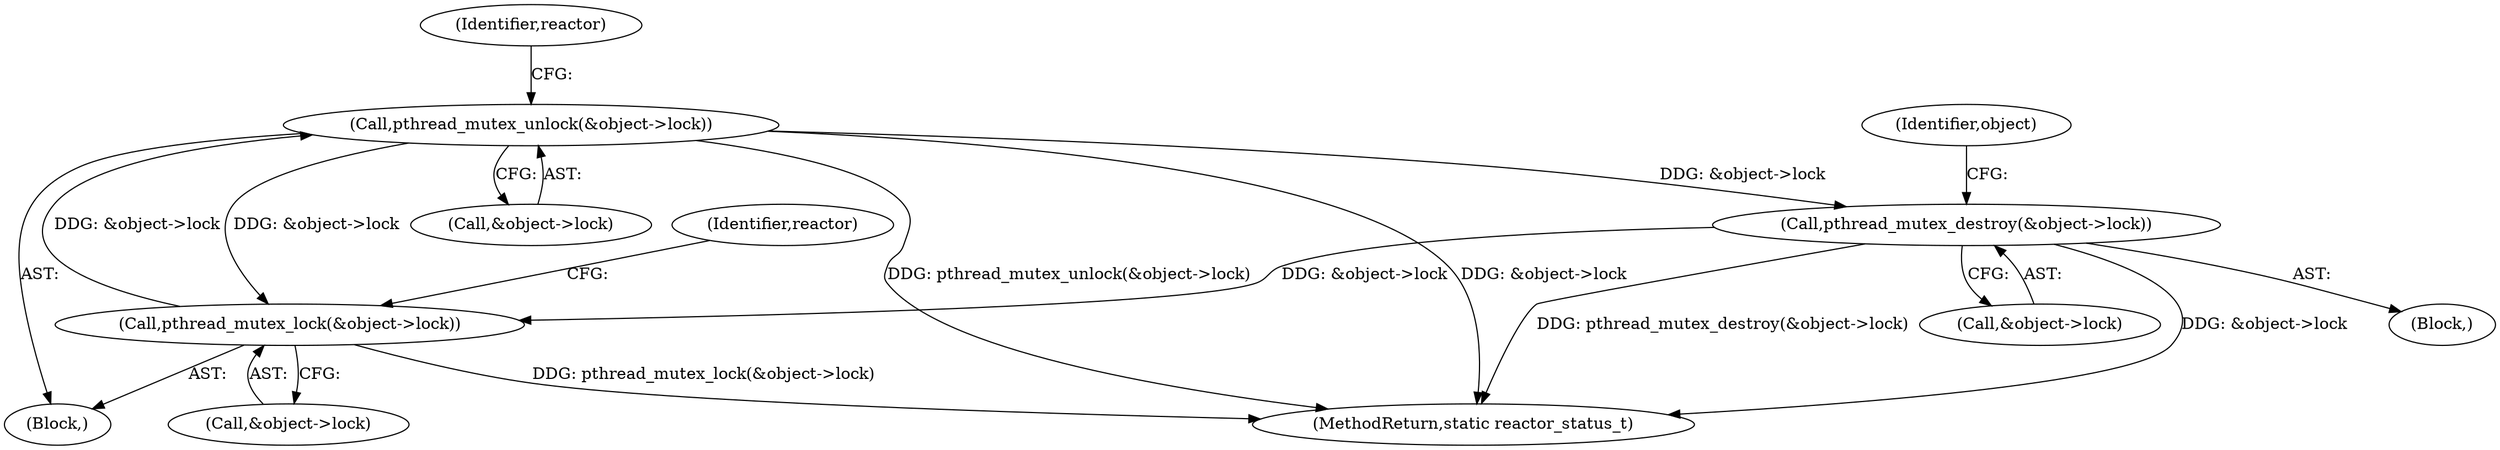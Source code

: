 digraph "0_Android_472271b153c5dc53c28beac55480a8d8434b2d5c_59@API" {
"1000312" [label="(Call,pthread_mutex_unlock(&object->lock))"];
"1000254" [label="(Call,pthread_mutex_lock(&object->lock))"];
"1000312" [label="(Call,pthread_mutex_unlock(&object->lock))"];
"1000322" [label="(Call,pthread_mutex_destroy(&object->lock))"];
"1000321" [label="(Block,)"];
"1000312" [label="(Call,pthread_mutex_unlock(&object->lock))"];
"1000198" [label="(Block,)"];
"1000319" [label="(Identifier,reactor)"];
"1000323" [label="(Call,&object->lock)"];
"1000255" [label="(Call,&object->lock)"];
"1000313" [label="(Call,&object->lock)"];
"1000322" [label="(Call,pthread_mutex_destroy(&object->lock))"];
"1000254" [label="(Call,pthread_mutex_lock(&object->lock))"];
"1000262" [label="(Identifier,reactor)"];
"1000336" [label="(MethodReturn,static reactor_status_t)"];
"1000328" [label="(Identifier,object)"];
"1000312" -> "1000198"  [label="AST: "];
"1000312" -> "1000313"  [label="CFG: "];
"1000313" -> "1000312"  [label="AST: "];
"1000319" -> "1000312"  [label="CFG: "];
"1000312" -> "1000336"  [label="DDG: pthread_mutex_unlock(&object->lock)"];
"1000312" -> "1000336"  [label="DDG: &object->lock"];
"1000312" -> "1000254"  [label="DDG: &object->lock"];
"1000254" -> "1000312"  [label="DDG: &object->lock"];
"1000312" -> "1000322"  [label="DDG: &object->lock"];
"1000254" -> "1000198"  [label="AST: "];
"1000254" -> "1000255"  [label="CFG: "];
"1000255" -> "1000254"  [label="AST: "];
"1000262" -> "1000254"  [label="CFG: "];
"1000254" -> "1000336"  [label="DDG: pthread_mutex_lock(&object->lock)"];
"1000322" -> "1000254"  [label="DDG: &object->lock"];
"1000322" -> "1000321"  [label="AST: "];
"1000322" -> "1000323"  [label="CFG: "];
"1000323" -> "1000322"  [label="AST: "];
"1000328" -> "1000322"  [label="CFG: "];
"1000322" -> "1000336"  [label="DDG: pthread_mutex_destroy(&object->lock)"];
"1000322" -> "1000336"  [label="DDG: &object->lock"];
}
